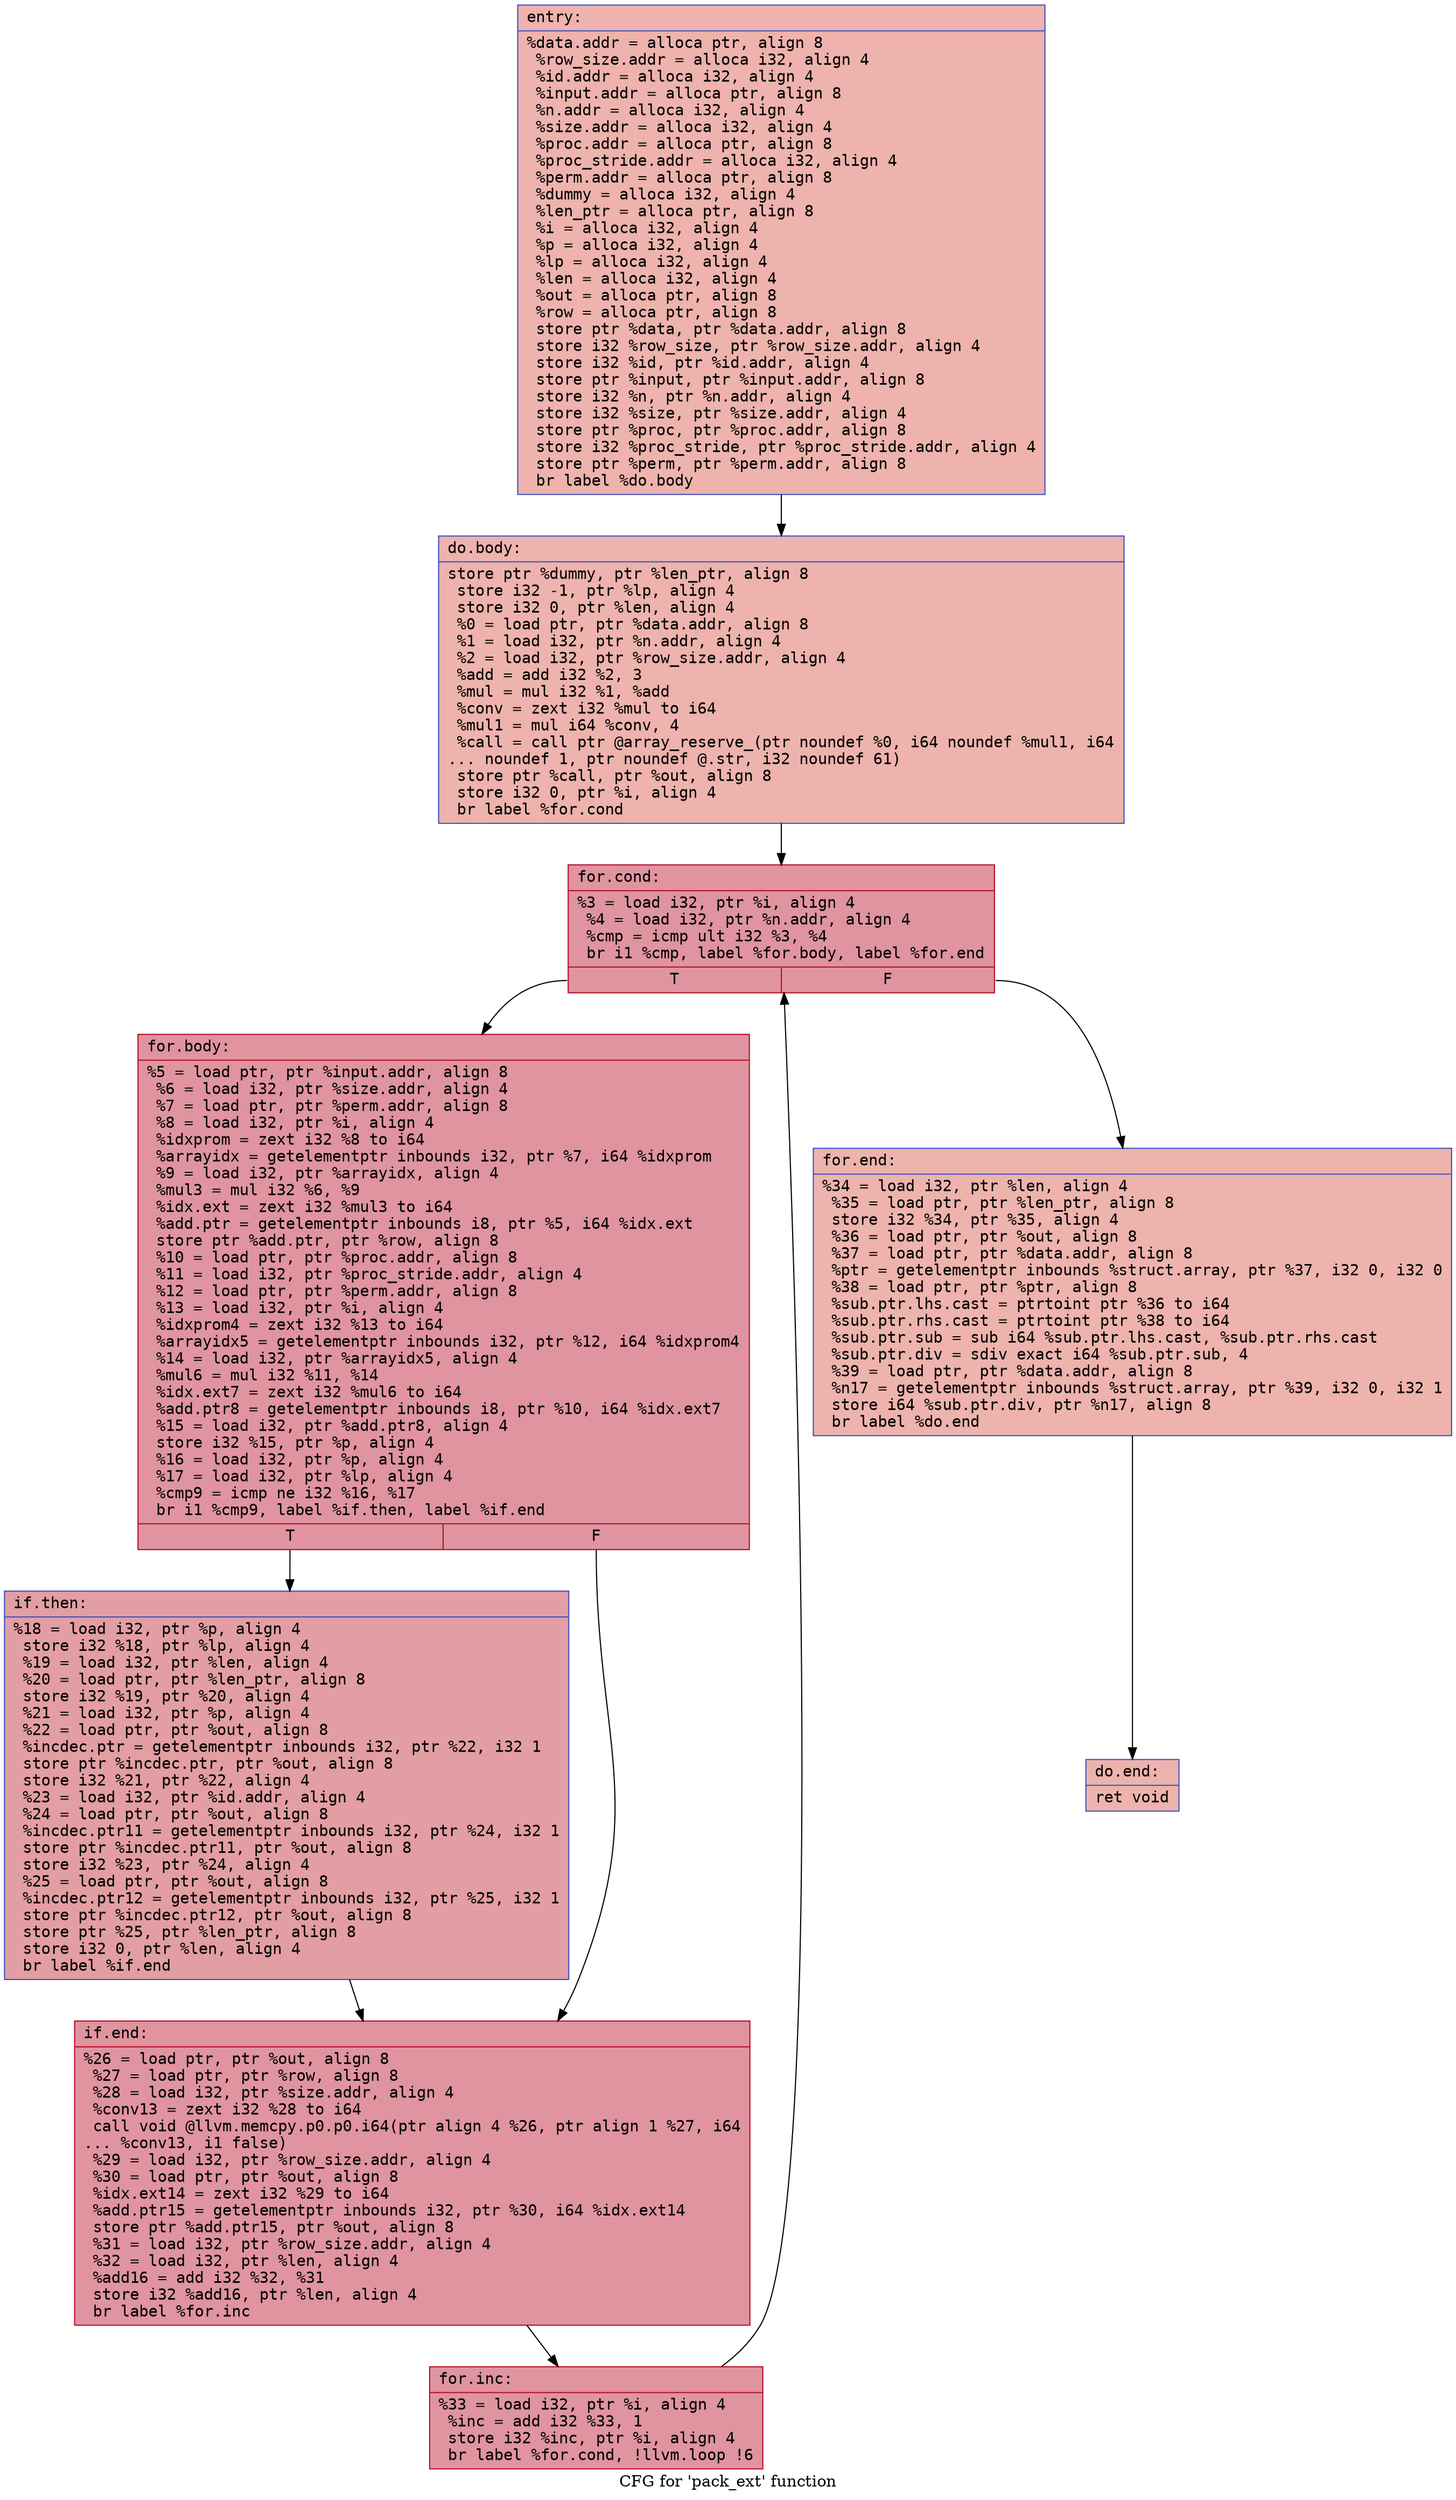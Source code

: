 digraph "CFG for 'pack_ext' function" {
	label="CFG for 'pack_ext' function";

	Node0x5641933fa000 [shape=record,color="#3d50c3ff", style=filled, fillcolor="#d6524470" fontname="Courier",label="{entry:\l|  %data.addr = alloca ptr, align 8\l  %row_size.addr = alloca i32, align 4\l  %id.addr = alloca i32, align 4\l  %input.addr = alloca ptr, align 8\l  %n.addr = alloca i32, align 4\l  %size.addr = alloca i32, align 4\l  %proc.addr = alloca ptr, align 8\l  %proc_stride.addr = alloca i32, align 4\l  %perm.addr = alloca ptr, align 8\l  %dummy = alloca i32, align 4\l  %len_ptr = alloca ptr, align 8\l  %i = alloca i32, align 4\l  %p = alloca i32, align 4\l  %lp = alloca i32, align 4\l  %len = alloca i32, align 4\l  %out = alloca ptr, align 8\l  %row = alloca ptr, align 8\l  store ptr %data, ptr %data.addr, align 8\l  store i32 %row_size, ptr %row_size.addr, align 4\l  store i32 %id, ptr %id.addr, align 4\l  store ptr %input, ptr %input.addr, align 8\l  store i32 %n, ptr %n.addr, align 4\l  store i32 %size, ptr %size.addr, align 4\l  store ptr %proc, ptr %proc.addr, align 8\l  store i32 %proc_stride, ptr %proc_stride.addr, align 4\l  store ptr %perm, ptr %perm.addr, align 8\l  br label %do.body\l}"];
	Node0x5641933fa000 -> Node0x5641933fb5d0[tooltip="entry -> do.body\nProbability 100.00%" ];
	Node0x5641933fb5d0 [shape=record,color="#3d50c3ff", style=filled, fillcolor="#d6524470" fontname="Courier",label="{do.body:\l|  store ptr %dummy, ptr %len_ptr, align 8\l  store i32 -1, ptr %lp, align 4\l  store i32 0, ptr %len, align 4\l  %0 = load ptr, ptr %data.addr, align 8\l  %1 = load i32, ptr %n.addr, align 4\l  %2 = load i32, ptr %row_size.addr, align 4\l  %add = add i32 %2, 3\l  %mul = mul i32 %1, %add\l  %conv = zext i32 %mul to i64\l  %mul1 = mul i64 %conv, 4\l  %call = call ptr @array_reserve_(ptr noundef %0, i64 noundef %mul1, i64\l... noundef 1, ptr noundef @.str, i32 noundef 61)\l  store ptr %call, ptr %out, align 8\l  store i32 0, ptr %i, align 4\l  br label %for.cond\l}"];
	Node0x5641933fb5d0 -> Node0x5641933fbe80[tooltip="do.body -> for.cond\nProbability 100.00%" ];
	Node0x5641933fbe80 [shape=record,color="#b70d28ff", style=filled, fillcolor="#b70d2870" fontname="Courier",label="{for.cond:\l|  %3 = load i32, ptr %i, align 4\l  %4 = load i32, ptr %n.addr, align 4\l  %cmp = icmp ult i32 %3, %4\l  br i1 %cmp, label %for.body, label %for.end\l|{<s0>T|<s1>F}}"];
	Node0x5641933fbe80:s0 -> Node0x5641933fc0d0[tooltip="for.cond -> for.body\nProbability 96.88%" ];
	Node0x5641933fbe80:s1 -> Node0x5641933fc120[tooltip="for.cond -> for.end\nProbability 3.12%" ];
	Node0x5641933fc0d0 [shape=record,color="#b70d28ff", style=filled, fillcolor="#b70d2870" fontname="Courier",label="{for.body:\l|  %5 = load ptr, ptr %input.addr, align 8\l  %6 = load i32, ptr %size.addr, align 4\l  %7 = load ptr, ptr %perm.addr, align 8\l  %8 = load i32, ptr %i, align 4\l  %idxprom = zext i32 %8 to i64\l  %arrayidx = getelementptr inbounds i32, ptr %7, i64 %idxprom\l  %9 = load i32, ptr %arrayidx, align 4\l  %mul3 = mul i32 %6, %9\l  %idx.ext = zext i32 %mul3 to i64\l  %add.ptr = getelementptr inbounds i8, ptr %5, i64 %idx.ext\l  store ptr %add.ptr, ptr %row, align 8\l  %10 = load ptr, ptr %proc.addr, align 8\l  %11 = load i32, ptr %proc_stride.addr, align 4\l  %12 = load ptr, ptr %perm.addr, align 8\l  %13 = load i32, ptr %i, align 4\l  %idxprom4 = zext i32 %13 to i64\l  %arrayidx5 = getelementptr inbounds i32, ptr %12, i64 %idxprom4\l  %14 = load i32, ptr %arrayidx5, align 4\l  %mul6 = mul i32 %11, %14\l  %idx.ext7 = zext i32 %mul6 to i64\l  %add.ptr8 = getelementptr inbounds i8, ptr %10, i64 %idx.ext7\l  %15 = load i32, ptr %add.ptr8, align 4\l  store i32 %15, ptr %p, align 4\l  %16 = load i32, ptr %p, align 4\l  %17 = load i32, ptr %lp, align 4\l  %cmp9 = icmp ne i32 %16, %17\l  br i1 %cmp9, label %if.then, label %if.end\l|{<s0>T|<s1>F}}"];
	Node0x5641933fc0d0:s0 -> Node0x5641933fd1a0[tooltip="for.body -> if.then\nProbability 50.00%" ];
	Node0x5641933fc0d0:s1 -> Node0x5641933fd830[tooltip="for.body -> if.end\nProbability 50.00%" ];
	Node0x5641933fd1a0 [shape=record,color="#3d50c3ff", style=filled, fillcolor="#be242e70" fontname="Courier",label="{if.then:\l|  %18 = load i32, ptr %p, align 4\l  store i32 %18, ptr %lp, align 4\l  %19 = load i32, ptr %len, align 4\l  %20 = load ptr, ptr %len_ptr, align 8\l  store i32 %19, ptr %20, align 4\l  %21 = load i32, ptr %p, align 4\l  %22 = load ptr, ptr %out, align 8\l  %incdec.ptr = getelementptr inbounds i32, ptr %22, i32 1\l  store ptr %incdec.ptr, ptr %out, align 8\l  store i32 %21, ptr %22, align 4\l  %23 = load i32, ptr %id.addr, align 4\l  %24 = load ptr, ptr %out, align 8\l  %incdec.ptr11 = getelementptr inbounds i32, ptr %24, i32 1\l  store ptr %incdec.ptr11, ptr %out, align 8\l  store i32 %23, ptr %24, align 4\l  %25 = load ptr, ptr %out, align 8\l  %incdec.ptr12 = getelementptr inbounds i32, ptr %25, i32 1\l  store ptr %incdec.ptr12, ptr %out, align 8\l  store ptr %25, ptr %len_ptr, align 8\l  store i32 0, ptr %len, align 4\l  br label %if.end\l}"];
	Node0x5641933fd1a0 -> Node0x5641933fd830[tooltip="if.then -> if.end\nProbability 100.00%" ];
	Node0x5641933fd830 [shape=record,color="#b70d28ff", style=filled, fillcolor="#b70d2870" fontname="Courier",label="{if.end:\l|  %26 = load ptr, ptr %out, align 8\l  %27 = load ptr, ptr %row, align 8\l  %28 = load i32, ptr %size.addr, align 4\l  %conv13 = zext i32 %28 to i64\l  call void @llvm.memcpy.p0.p0.i64(ptr align 4 %26, ptr align 1 %27, i64\l... %conv13, i1 false)\l  %29 = load i32, ptr %row_size.addr, align 4\l  %30 = load ptr, ptr %out, align 8\l  %idx.ext14 = zext i32 %29 to i64\l  %add.ptr15 = getelementptr inbounds i32, ptr %30, i64 %idx.ext14\l  store ptr %add.ptr15, ptr %out, align 8\l  %31 = load i32, ptr %row_size.addr, align 4\l  %32 = load i32, ptr %len, align 4\l  %add16 = add i32 %32, %31\l  store i32 %add16, ptr %len, align 4\l  br label %for.inc\l}"];
	Node0x5641933fd830 -> Node0x5641933feeb0[tooltip="if.end -> for.inc\nProbability 100.00%" ];
	Node0x5641933feeb0 [shape=record,color="#b70d28ff", style=filled, fillcolor="#b70d2870" fontname="Courier",label="{for.inc:\l|  %33 = load i32, ptr %i, align 4\l  %inc = add i32 %33, 1\l  store i32 %inc, ptr %i, align 4\l  br label %for.cond, !llvm.loop !6\l}"];
	Node0x5641933feeb0 -> Node0x5641933fbe80[tooltip="for.inc -> for.cond\nProbability 100.00%" ];
	Node0x5641933fc120 [shape=record,color="#3d50c3ff", style=filled, fillcolor="#d6524470" fontname="Courier",label="{for.end:\l|  %34 = load i32, ptr %len, align 4\l  %35 = load ptr, ptr %len_ptr, align 8\l  store i32 %34, ptr %35, align 4\l  %36 = load ptr, ptr %out, align 8\l  %37 = load ptr, ptr %data.addr, align 8\l  %ptr = getelementptr inbounds %struct.array, ptr %37, i32 0, i32 0\l  %38 = load ptr, ptr %ptr, align 8\l  %sub.ptr.lhs.cast = ptrtoint ptr %36 to i64\l  %sub.ptr.rhs.cast = ptrtoint ptr %38 to i64\l  %sub.ptr.sub = sub i64 %sub.ptr.lhs.cast, %sub.ptr.rhs.cast\l  %sub.ptr.div = sdiv exact i64 %sub.ptr.sub, 4\l  %39 = load ptr, ptr %data.addr, align 8\l  %n17 = getelementptr inbounds %struct.array, ptr %39, i32 0, i32 1\l  store i64 %sub.ptr.div, ptr %n17, align 8\l  br label %do.end\l}"];
	Node0x5641933fc120 -> Node0x5641933ffbf0[tooltip="for.end -> do.end\nProbability 100.00%" ];
	Node0x5641933ffbf0 [shape=record,color="#3d50c3ff", style=filled, fillcolor="#d6524470" fontname="Courier",label="{do.end:\l|  ret void\l}"];
}
